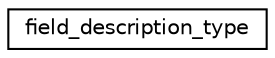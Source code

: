 digraph "Graphical Class Hierarchy"
{
 // INTERACTIVE_SVG=YES
 // LATEX_PDF_SIZE
  edge [fontname="Helvetica",fontsize="10",labelfontname="Helvetica",labelfontsize="10"];
  node [fontname="Helvetica",fontsize="10",shape=record];
  rankdir="LR";
  Node0 [label="field_description_type",height=0.2,width=0.4,color="black", fillcolor="white", style="filled",URL="$structdiag__table__mod_1_1field__description__type.html",tooltip="Private type to hold field information for the diag table."];
}
